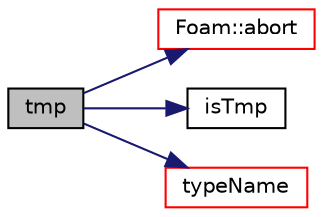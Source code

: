 digraph "tmp"
{
  bgcolor="transparent";
  edge [fontname="Helvetica",fontsize="10",labelfontname="Helvetica",labelfontsize="10"];
  node [fontname="Helvetica",fontsize="10",shape=record];
  rankdir="LR";
  Node1 [label="tmp",height=0.2,width=0.4,color="black", fillcolor="grey75", style="filled", fontcolor="black"];
  Node1 -> Node2 [color="midnightblue",fontsize="10",style="solid",fontname="Helvetica"];
  Node2 [label="Foam::abort",height=0.2,width=0.4,color="red",URL="$a10974.html#a447107a607d03e417307c203fa5fb44b"];
  Node1 -> Node3 [color="midnightblue",fontsize="10",style="solid",fontname="Helvetica"];
  Node3 [label="isTmp",height=0.2,width=0.4,color="black",URL="$a02695.html#a0bb26ea6f57bc69421d947674deab652",tooltip="Return true if this is really a temporary object. "];
  Node1 -> Node4 [color="midnightblue",fontsize="10",style="solid",fontname="Helvetica"];
  Node4 [label="typeName",height=0.2,width=0.4,color="red",URL="$a02695.html#a255d7c3268c437e0a1825a656b7e1e67",tooltip="Return the type name of the tmp. "];
}
